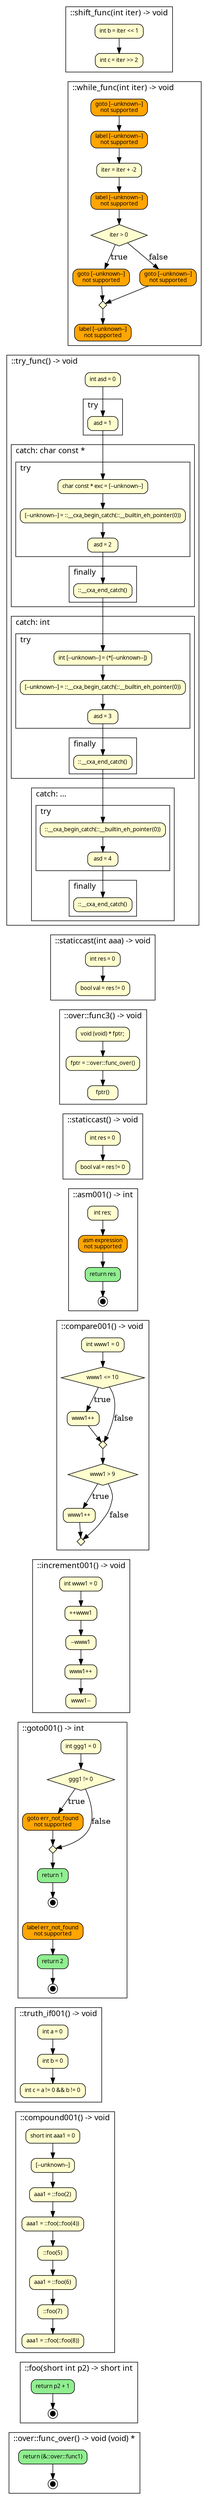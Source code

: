digraph {
	fontname="SansSerif,sans-serif" labeljust=l nojustify=true ranksep=0.35
	node [fillcolor="#fefece" fontname="SansSerif,sans-serif" fontsize=10 height=0.35 shape=box style="filled, rounded"]
	subgraph cluster_item_0 {
		graph [label="::shift_func(int iter) -> void"]
		item_1 [label="int b = iter << 1"]
		item_2 [label="int c = iter >> 2"]
		item_1 -> item_2
	}
	subgraph cluster_item_3 {
		graph [label="::while_func(int iter) -> void"]
		item_4 [label="goto [--unknown--]
not supported" fillcolor=orange]
		item_5 [label="label [--unknown--]
not supported" fillcolor=orange]
		item_4 -> item_5
		item_6 [label="iter = iter + -2"]
		item_5 -> item_6
		item_7 [label="label [--unknown--]
not supported" fillcolor=orange]
		item_6 -> item_7
		item_8 [label="iter > 0" shape=diamond style=filled]
		item_9 [label="goto [--unknown--]
not supported" fillcolor=orange]
		item_10 [label="goto [--unknown--]
not supported" fillcolor=orange]
		item_8 -> item_9 [label=true]
		item_9 -> item_11
		item_8 -> item_10 [label=false]
		item_10 -> item_11
		item_11 [label="" height=0.2 shape=diamond style=filled width=0.2]
		item_7 -> item_8
		item_12 [label="label [--unknown--]
not supported" fillcolor=orange]
		item_11 -> item_12
	}
	item_2 -> item_4 [style=invis]
	subgraph cluster_item_13 {
		graph [label="::try_func() -> void"]
		item_14 [label="int asd = 0"]
		subgraph cluster_item_15 {
			graph [label=try]
			item_16 [label="asd = 1"]
		}
		subgraph cluster_item_17 {
			graph [label="catch: char const *"]
			subgraph cluster_item_18 {
				graph [label=try]
				item_19 [label="char const * exc = [--unknown--]"]
				item_20 [label="[--unknown--] = ::__cxa_begin_catch(::__builtin_eh_pointer(0))"]
				item_19 -> item_20
				item_21 [label="asd = 2"]
				item_20 -> item_21
			}
			subgraph cluster_item_22 {
				graph [label=finally]
				item_23 [label="::__cxa_end_catch()"]
			}
			item_21 -> item_23
		}
		item_16 -> item_19
		subgraph cluster_item_24 {
			graph [label="catch: int"]
			subgraph cluster_item_25 {
				graph [label=try]
				item_26 [label="int [--unknown--] = (*[--unknown--])"]
				item_27 [label="[--unknown--] = ::__cxa_begin_catch(::__builtin_eh_pointer(0))"]
				item_26 -> item_27
				item_28 [label="asd = 3"]
				item_27 -> item_28
			}
			subgraph cluster_item_29 {
				graph [label=finally]
				item_30 [label="::__cxa_end_catch()"]
			}
			item_28 -> item_30
		}
		item_23 -> item_26
		subgraph cluster_item_31 {
			graph [label="catch: ..."]
			subgraph cluster_item_32 {
				graph [label=try]
				item_33 [label="::__cxa_begin_catch(::__builtin_eh_pointer(0))"]
				item_34 [label="asd = 4"]
				item_33 -> item_34
			}
			subgraph cluster_item_35 {
				graph [label=finally]
				item_36 [label="::__cxa_end_catch()"]
			}
			item_34 -> item_36
		}
		item_30 -> item_33
		item_14 -> item_16
	}
	item_12 -> item_14 [style=invis]
	subgraph cluster_item_37 {
		graph [label="::staticcast(int aaa) -> void"]
		item_38 [label="int res = 0"]
		item_39 [label="bool val = res != 0"]
		item_38 -> item_39
	}
	item_36 -> item_38 [style=invis]
	subgraph cluster_item_40 {
		graph [label="::over::func3() -> void"]
		item_41 [label="void (void) * fptr;"]
		item_42 [label="fptr = ::over::func_over()"]
		item_41 -> item_42
		item_43 [label="fptr()"]
		item_42 -> item_43
	}
	item_39 -> item_41 [style=invis]
	subgraph cluster_item_44 {
		graph [label="::staticcast() -> void"]
		item_45 [label="int res = 0"]
		item_46 [label="bool val = res != 0"]
		item_45 -> item_46
	}
	item_43 -> item_45 [style=invis]
	subgraph cluster_item_47 {
		graph [label="::asm001() -> int"]
		item_48 [label="int res;"]
		item_49 [label="asm expression
not supported" fillcolor=orange]
		item_48 -> item_49
		item_50 [label="return res" fillcolor=lightgreen]
		item_51 [label="" fillcolor=black fixedsize=true height=0.12 shape=doublecircle size=0.1 width=0.12]
		item_50 -> item_51
		item_49 -> item_50
	}
	item_46 -> item_48 [style=invis]
	subgraph cluster_item_52 {
		graph [label="::compare001() -> void"]
		item_53 [label="int www1 = 0"]
		item_54 [label="www1 <= 10" shape=diamond style=filled]
		item_55 [label="www1++"]
		item_54 -> item_55 [label=true]
		item_55 -> item_56
		item_54 -> item_56 [label=false]
		item_56 [label="" height=0.2 shape=diamond style=filled width=0.2]
		item_53 -> item_54
		item_57 [label="www1 > 9" shape=diamond style=filled]
		item_58 [label="www1++"]
		item_57 -> item_58 [label=true]
		item_58 -> item_59
		item_57 -> item_59 [label=false]
		item_59 [label="" height=0.2 shape=diamond style=filled width=0.2]
		item_56 -> item_57
	}
	item_51 -> item_53 [style=invis]
	subgraph cluster_item_60 {
		graph [label="::increment001() -> void"]
		item_61 [label="int www1 = 0"]
		item_62 [label="++www1"]
		item_61 -> item_62
		item_63 [label="--www1"]
		item_62 -> item_63
		item_64 [label="www1++"]
		item_63 -> item_64
		item_65 [label="www1--"]
		item_64 -> item_65
	}
	item_59 -> item_61 [style=invis]
	subgraph cluster_item_66 {
		graph [label="::goto001() -> int"]
		item_67 [label="int ggg1 = 0"]
		item_68 [label="ggg1 != 0" shape=diamond style=filled]
		item_69 [label="goto err_not_found
not supported" fillcolor=orange]
		item_68 -> item_69 [label=true]
		item_69 -> item_70
		item_68 -> item_70 [label=false]
		item_70 [label="" height=0.2 shape=diamond style=filled width=0.2]
		item_67 -> item_68
		item_71 [label="return 1" fillcolor=lightgreen]
		item_72 [label="" fillcolor=black fixedsize=true height=0.12 shape=doublecircle size=0.1 width=0.12]
		item_71 -> item_72
		item_70 -> item_71
		item_73 [label="label err_not_found
not supported" fillcolor=orange]
		item_72 -> item_73 [style=invis]
		item_74 [label="return 2" fillcolor=lightgreen]
		item_75 [label="" fillcolor=black fixedsize=true height=0.12 shape=doublecircle size=0.1 width=0.12]
		item_74 -> item_75
		item_73 -> item_74
	}
	item_65 -> item_67 [style=invis]
	subgraph cluster_item_76 {
		graph [label="::truth_if001() -> void"]
		item_77 [label="int a = 0"]
		item_78 [label="int b = 0"]
		item_77 -> item_78
		item_79 [label="int c = a != 0 && b != 0"]
		item_78 -> item_79
	}
	item_75 -> item_77 [style=invis]
	subgraph cluster_item_80 {
		graph [label="::compound001() -> void"]
		item_81 [label="short int aaa1 = 0"]
		item_82 [label="[--unknown--]"]
		item_81 -> item_82
		item_83 [label="aaa1 = ::foo(2)"]
		item_82 -> item_83
		item_84 [label="aaa1 = ::foo(::foo(4))"]
		item_83 -> item_84
		item_85 [label="::foo(5)"]
		item_84 -> item_85
		item_86 [label="aaa1 = ::foo(6)"]
		item_85 -> item_86
		item_87 [label="::foo(7)"]
		item_86 -> item_87
		item_88 [label="aaa1 = ::foo(::foo(8))"]
		item_87 -> item_88
	}
	item_79 -> item_81 [style=invis]
	subgraph cluster_item_89 {
		graph [label="::foo(short int p2) -> short int"]
		item_90 [label="return p2 + 1" fillcolor=lightgreen]
		item_91 [label="" fillcolor=black fixedsize=true height=0.12 shape=doublecircle size=0.1 width=0.12]
		item_90 -> item_91
	}
	item_88 -> item_90 [style=invis]
	subgraph cluster_item_92 {
		graph [label="::over::func_over() -> void (void) *"]
		item_93 [label="return (&::over::func1)" fillcolor=lightgreen]
		item_94 [label="" fillcolor=black fixedsize=true height=0.12 shape=doublecircle size=0.1 width=0.12]
		item_93 -> item_94
	}
	item_91 -> item_93 [style=invis]
}
